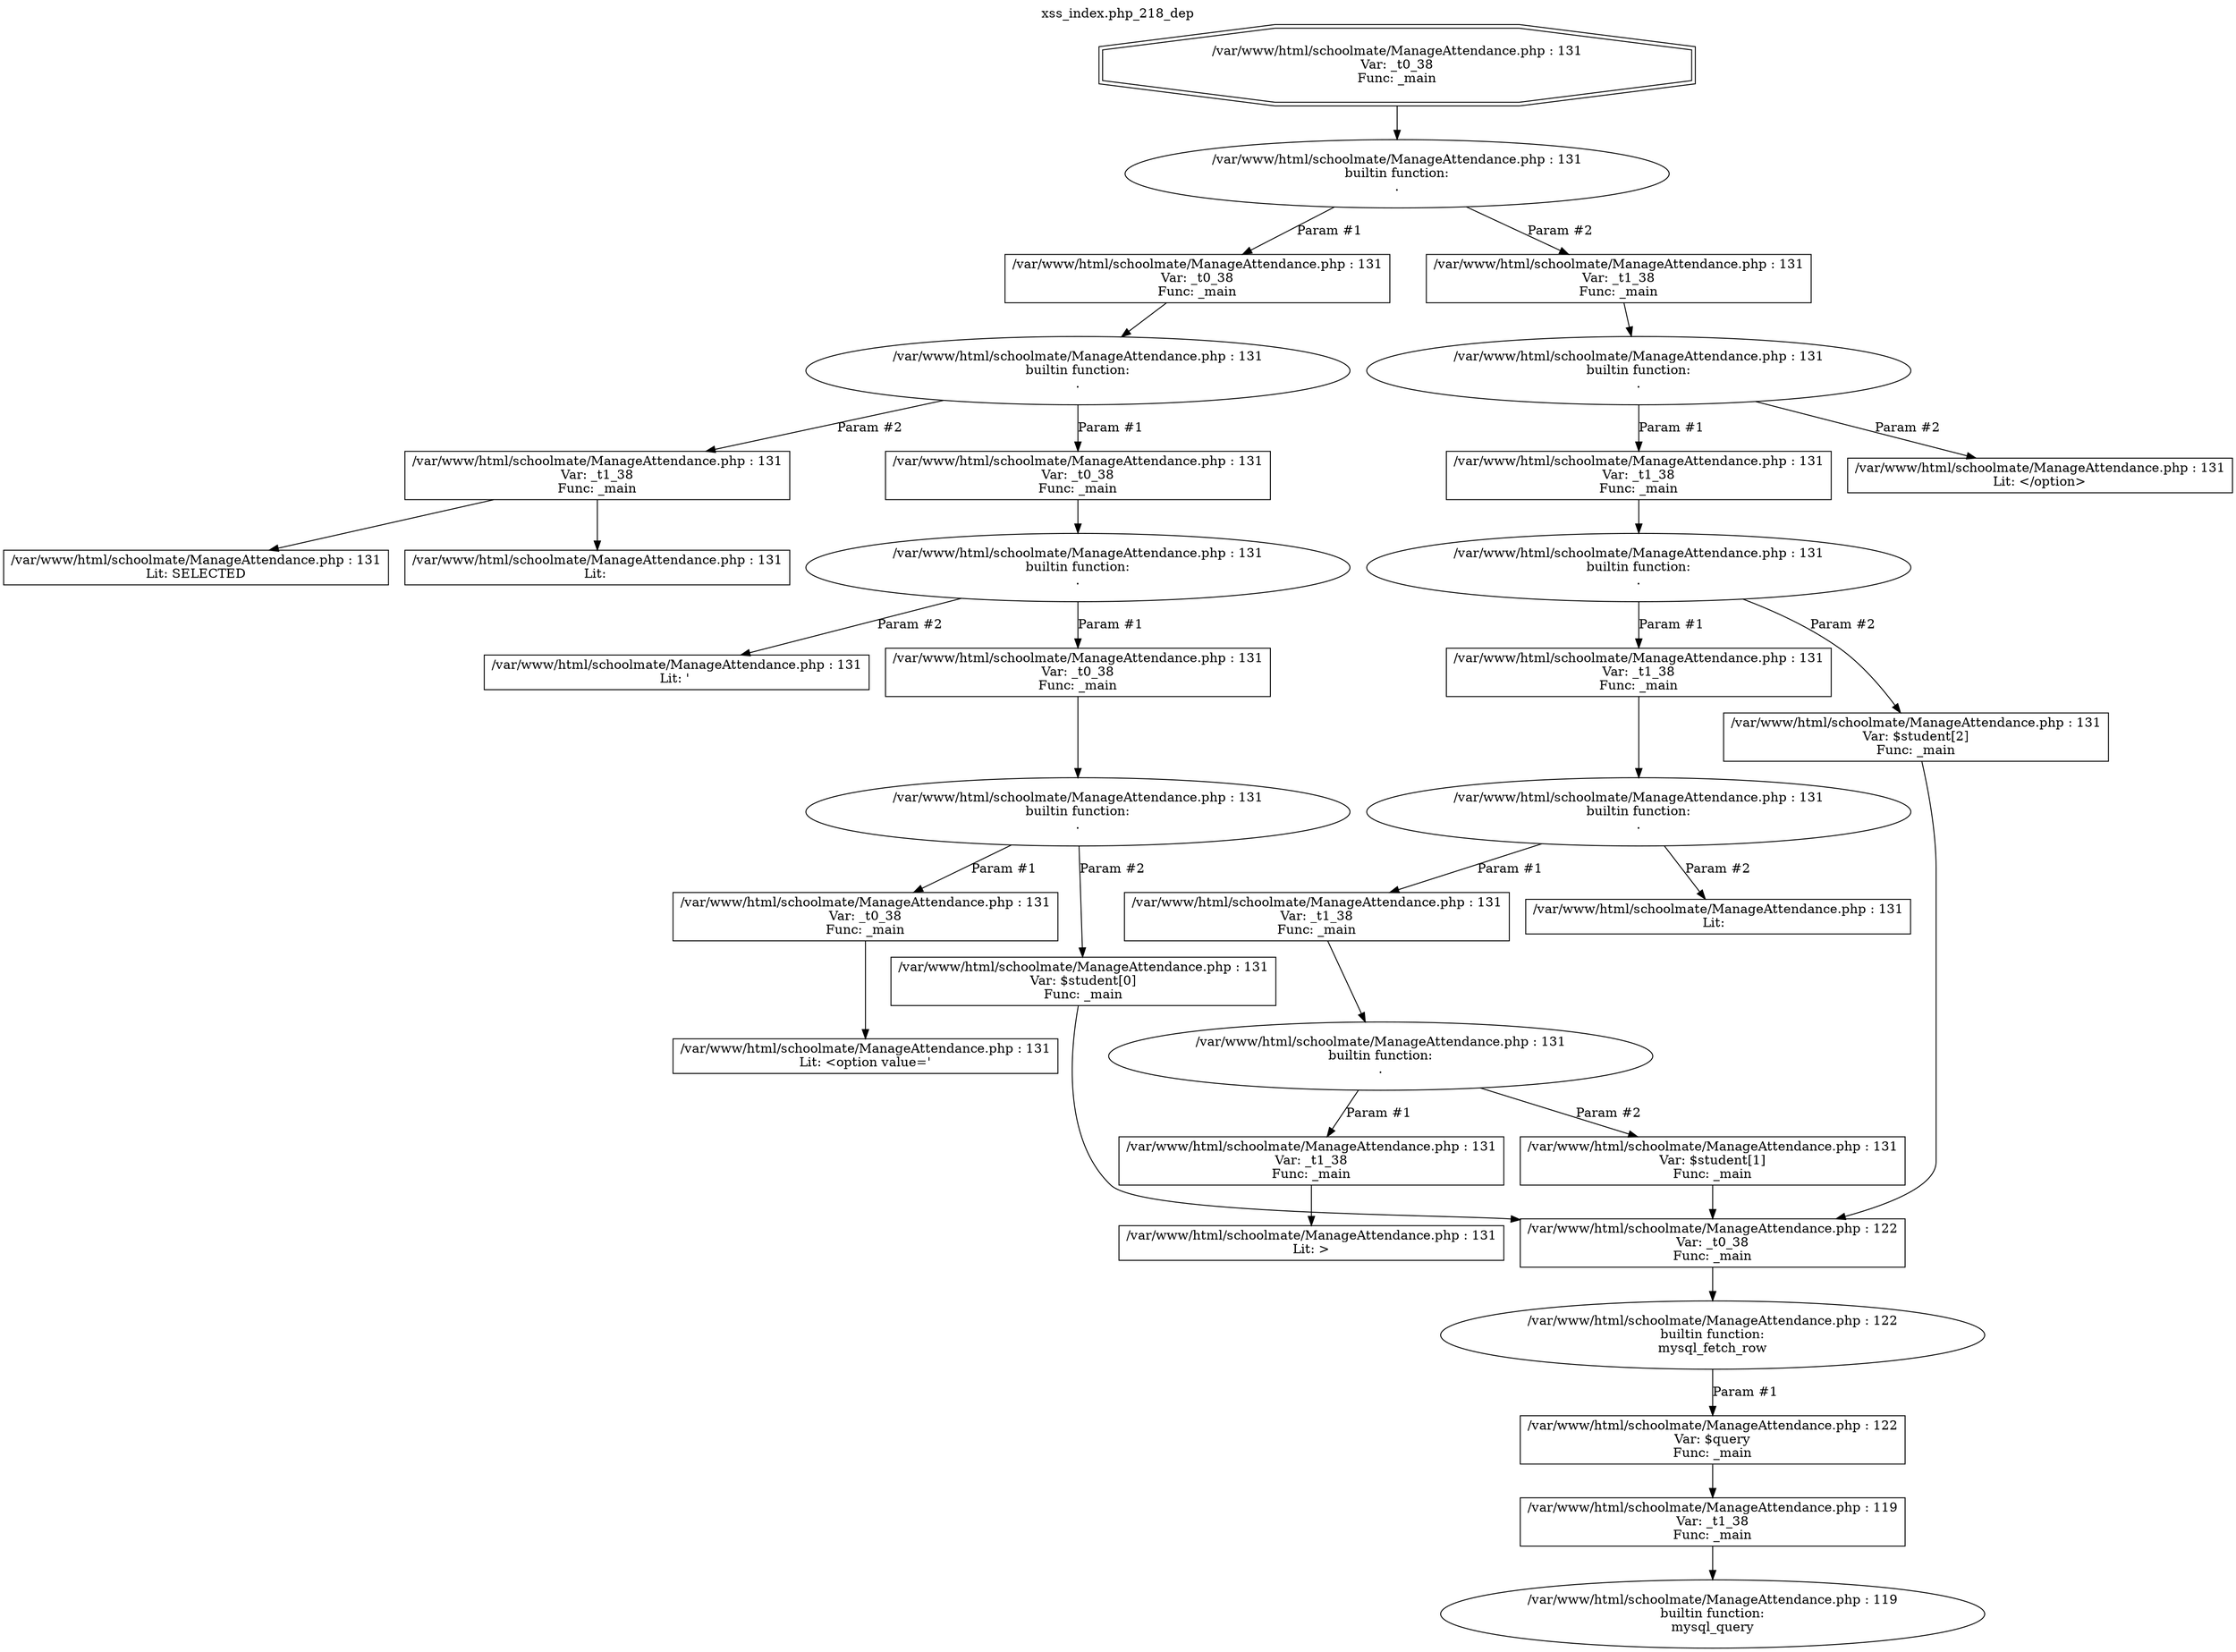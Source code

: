 digraph cfg {
  label="xss_index.php_218_dep";
  labelloc=t;
  n1 [shape=doubleoctagon, label="/var/www/html/schoolmate/ManageAttendance.php : 131\nVar: _t0_38\nFunc: _main\n"];
  n2 [shape=ellipse, label="/var/www/html/schoolmate/ManageAttendance.php : 131\nbuiltin function:\n.\n"];
  n3 [shape=box, label="/var/www/html/schoolmate/ManageAttendance.php : 131\nVar: _t0_38\nFunc: _main\n"];
  n4 [shape=ellipse, label="/var/www/html/schoolmate/ManageAttendance.php : 131\nbuiltin function:\n.\n"];
  n5 [shape=box, label="/var/www/html/schoolmate/ManageAttendance.php : 131\nVar: _t0_38\nFunc: _main\n"];
  n6 [shape=ellipse, label="/var/www/html/schoolmate/ManageAttendance.php : 131\nbuiltin function:\n.\n"];
  n7 [shape=box, label="/var/www/html/schoolmate/ManageAttendance.php : 131\nVar: _t0_38\nFunc: _main\n"];
  n8 [shape=ellipse, label="/var/www/html/schoolmate/ManageAttendance.php : 131\nbuiltin function:\n.\n"];
  n9 [shape=box, label="/var/www/html/schoolmate/ManageAttendance.php : 131\nVar: _t0_38\nFunc: _main\n"];
  n10 [shape=box, label="/var/www/html/schoolmate/ManageAttendance.php : 131\nLit: <option value='\n"];
  n11 [shape=box, label="/var/www/html/schoolmate/ManageAttendance.php : 131\nVar: $student[0]\nFunc: _main\n"];
  n12 [shape=box, label="/var/www/html/schoolmate/ManageAttendance.php : 122\nVar: _t0_38\nFunc: _main\n"];
  n13 [shape=ellipse, label="/var/www/html/schoolmate/ManageAttendance.php : 122\nbuiltin function:\nmysql_fetch_row\n"];
  n14 [shape=box, label="/var/www/html/schoolmate/ManageAttendance.php : 122\nVar: $query\nFunc: _main\n"];
  n15 [shape=box, label="/var/www/html/schoolmate/ManageAttendance.php : 119\nVar: _t1_38\nFunc: _main\n"];
  n16 [shape=ellipse, label="/var/www/html/schoolmate/ManageAttendance.php : 119\nbuiltin function:\nmysql_query\n"];
  n17 [shape=box, label="/var/www/html/schoolmate/ManageAttendance.php : 131\nLit: ' \n"];
  n18 [shape=box, label="/var/www/html/schoolmate/ManageAttendance.php : 131\nVar: _t1_38\nFunc: _main\n"];
  n19 [shape=box, label="/var/www/html/schoolmate/ManageAttendance.php : 131\nLit: \n"];
  n20 [shape=box, label="/var/www/html/schoolmate/ManageAttendance.php : 131\nLit: SELECTED\n"];
  n21 [shape=box, label="/var/www/html/schoolmate/ManageAttendance.php : 131\nVar: _t1_38\nFunc: _main\n"];
  n22 [shape=ellipse, label="/var/www/html/schoolmate/ManageAttendance.php : 131\nbuiltin function:\n.\n"];
  n23 [shape=box, label="/var/www/html/schoolmate/ManageAttendance.php : 131\nVar: _t1_38\nFunc: _main\n"];
  n24 [shape=ellipse, label="/var/www/html/schoolmate/ManageAttendance.php : 131\nbuiltin function:\n.\n"];
  n25 [shape=box, label="/var/www/html/schoolmate/ManageAttendance.php : 131\nVar: _t1_38\nFunc: _main\n"];
  n26 [shape=ellipse, label="/var/www/html/schoolmate/ManageAttendance.php : 131\nbuiltin function:\n.\n"];
  n27 [shape=box, label="/var/www/html/schoolmate/ManageAttendance.php : 131\nVar: _t1_38\nFunc: _main\n"];
  n28 [shape=ellipse, label="/var/www/html/schoolmate/ManageAttendance.php : 131\nbuiltin function:\n.\n"];
  n29 [shape=box, label="/var/www/html/schoolmate/ManageAttendance.php : 131\nVar: _t1_38\nFunc: _main\n"];
  n30 [shape=box, label="/var/www/html/schoolmate/ManageAttendance.php : 131\nLit: >\n"];
  n31 [shape=box, label="/var/www/html/schoolmate/ManageAttendance.php : 131\nVar: $student[1]\nFunc: _main\n"];
  n32 [shape=box, label="/var/www/html/schoolmate/ManageAttendance.php : 131\nLit:  \n"];
  n33 [shape=box, label="/var/www/html/schoolmate/ManageAttendance.php : 131\nVar: $student[2]\nFunc: _main\n"];
  n34 [shape=box, label="/var/www/html/schoolmate/ManageAttendance.php : 131\nLit: </option>\n"];
  n1 -> n2;
  n3 -> n4;
  n5 -> n6;
  n7 -> n8;
  n9 -> n10;
  n8 -> n9[label="Param #1"];
  n8 -> n11[label="Param #2"];
  n12 -> n13;
  n15 -> n16;
  n14 -> n15;
  n13 -> n14[label="Param #1"];
  n11 -> n12;
  n6 -> n7[label="Param #1"];
  n6 -> n17[label="Param #2"];
  n4 -> n5[label="Param #1"];
  n4 -> n18[label="Param #2"];
  n18 -> n19;
  n18 -> n20;
  n2 -> n3[label="Param #1"];
  n2 -> n21[label="Param #2"];
  n21 -> n22;
  n23 -> n24;
  n25 -> n26;
  n27 -> n28;
  n29 -> n30;
  n28 -> n29[label="Param #1"];
  n28 -> n31[label="Param #2"];
  n31 -> n12;
  n26 -> n27[label="Param #1"];
  n26 -> n32[label="Param #2"];
  n24 -> n25[label="Param #1"];
  n24 -> n33[label="Param #2"];
  n33 -> n12;
  n22 -> n23[label="Param #1"];
  n22 -> n34[label="Param #2"];
}
